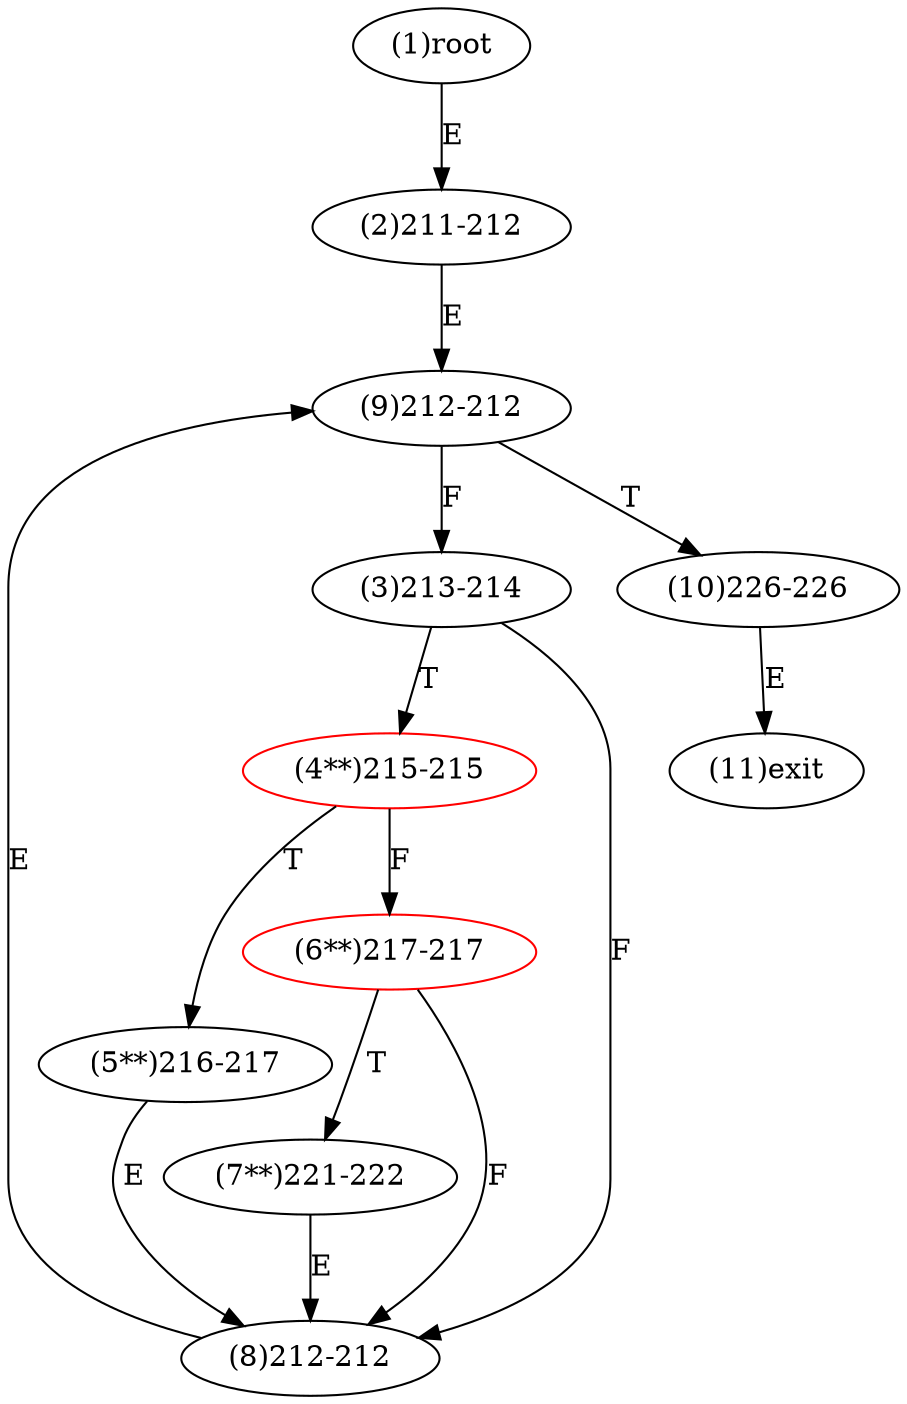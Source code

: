 digraph "" { 
1[ label="(1)root"];
2[ label="(2)211-212"];
3[ label="(3)213-214"];
4[ label="(4**)215-215",color=red];
5[ label="(5**)216-217"];
6[ label="(6**)217-217",color=red];
7[ label="(7**)221-222"];
8[ label="(8)212-212"];
9[ label="(9)212-212"];
10[ label="(10)226-226"];
11[ label="(11)exit"];
1->2[ label="E"];
2->9[ label="E"];
3->8[ label="F"];
3->4[ label="T"];
4->6[ label="F"];
4->5[ label="T"];
5->8[ label="E"];
6->8[ label="F"];
6->7[ label="T"];
7->8[ label="E"];
8->9[ label="E"];
9->3[ label="F"];
9->10[ label="T"];
10->11[ label="E"];
}